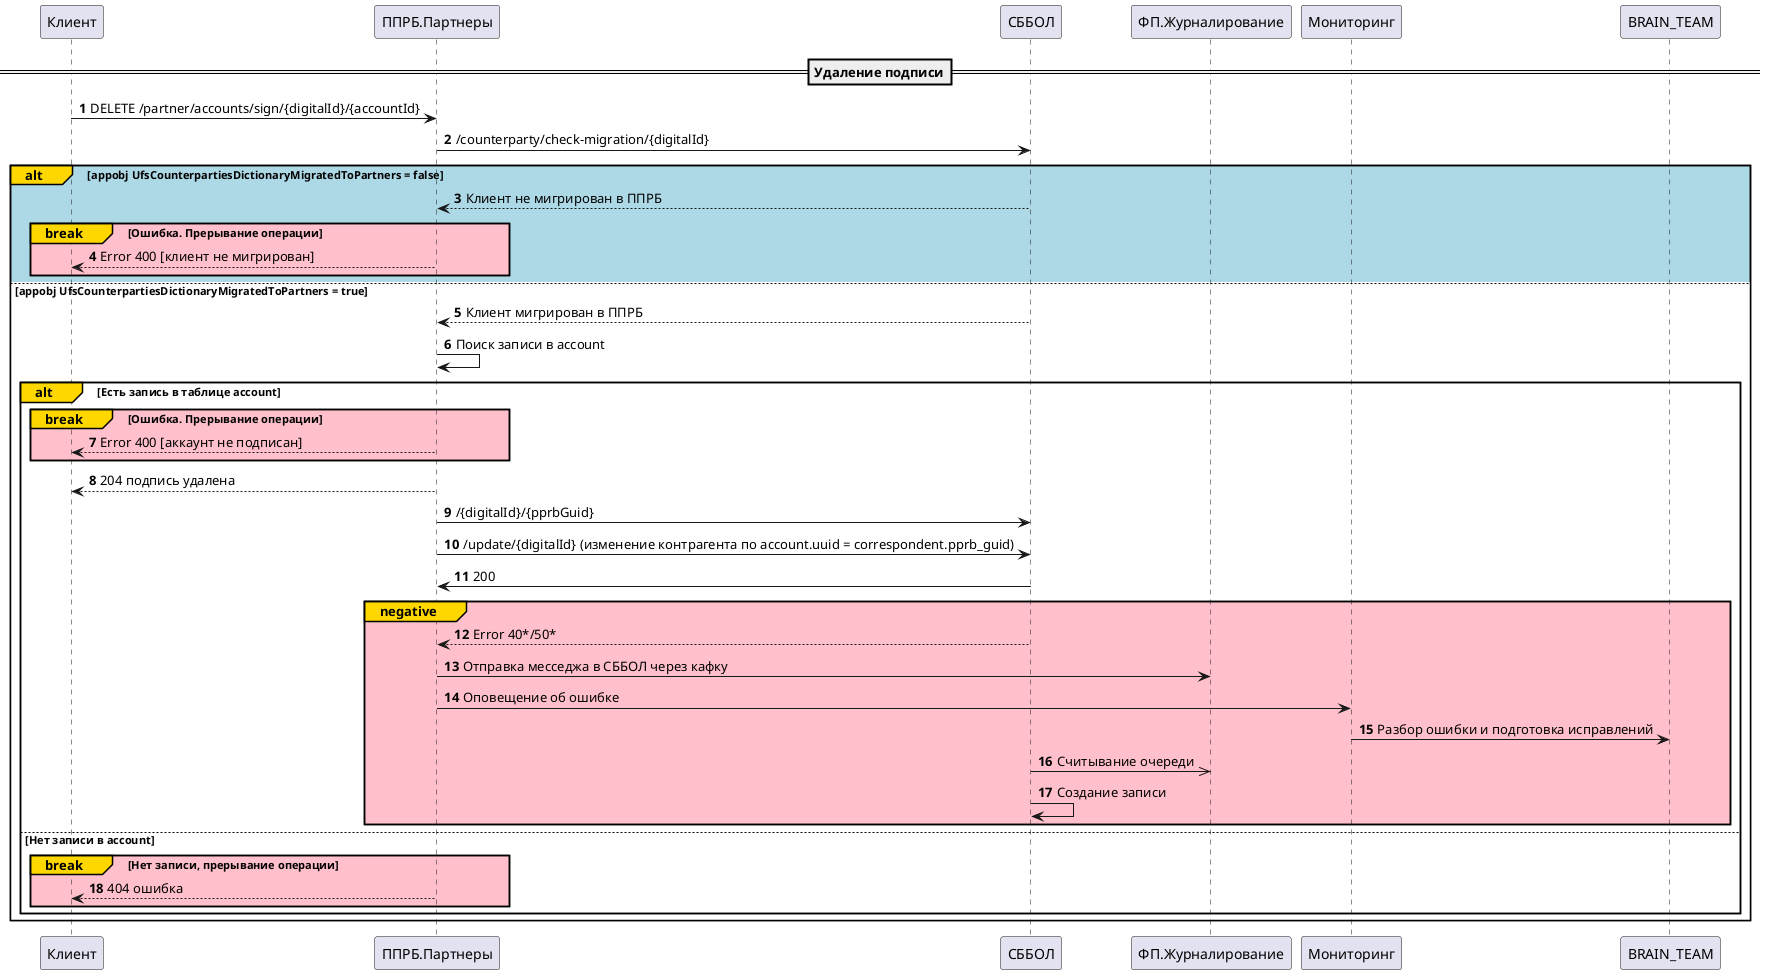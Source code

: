 @startuml
'https://plantuml.com/sequence-diagram
autonumber
==Удаление подписи==
Клиент -> ППРБ.Партнеры: DELETE /partner/accounts/sign/{digitalId}/{accountId}
ППРБ.Партнеры -> СББОЛ: /counterparty/check-migration/{digitalId}
alt#Gold #lightblue appobj UfsCounterpartiesDictionaryMigratedToPartners = false
СББОЛ --> ППРБ.Партнеры: Клиент не мигрирован в ППРБ
break#Gold #Pink Ошибка. Прерывание операции
ППРБ.Партнеры --> Клиент: Error 400 [клиент не мигрирован]
end
else #white appobj UfsCounterpartiesDictionaryMigratedToPartners = true
СББОЛ --> ППРБ.Партнеры: Клиент мигрирован в ППРБ
ППРБ.Партнеры -> ППРБ.Партнеры: Поиск записи в account
alt#gold Есть запись в таблице account
break#Gold #Pink Ошибка. Прерывание операции
ППРБ.Партнеры --> Клиент: Error 400 [аккаунт не подписан]
end
ППРБ.Партнеры --> Клиент: 204 подпись удалена
ППРБ.Партнеры -> СББОЛ: /{digitalId}/{pprbGuid}
ППРБ.Партнеры -> СББОЛ: /update/{digitalId} (изменение контрагента по account.uuid = correspondent.pprb_guid)
СББОЛ -> ППРБ.Партнеры: 200
group#Gold #pink negative
СББОЛ --> ППРБ.Партнеры: Error 40*/50*
ППРБ.Партнеры -> ФП.Журналирование: Отправка месседжа в СББОЛ через кафку
ППРБ.Партнеры -> Мониторинг: Оповещение об ошибке
Мониторинг -> BRAIN_TEAM: Разбор ошибки и подготовка исправлений
СББОЛ ->> ФП.Журналирование: Считывание очереди
СББОЛ -> СББОЛ: Создание записи
end
else Нет записи в account
break#Gold #pink Нет записи, прерывание операции
ППРБ.Партнеры --> Клиент: 404 ошибка
end
end
end
@enduml
